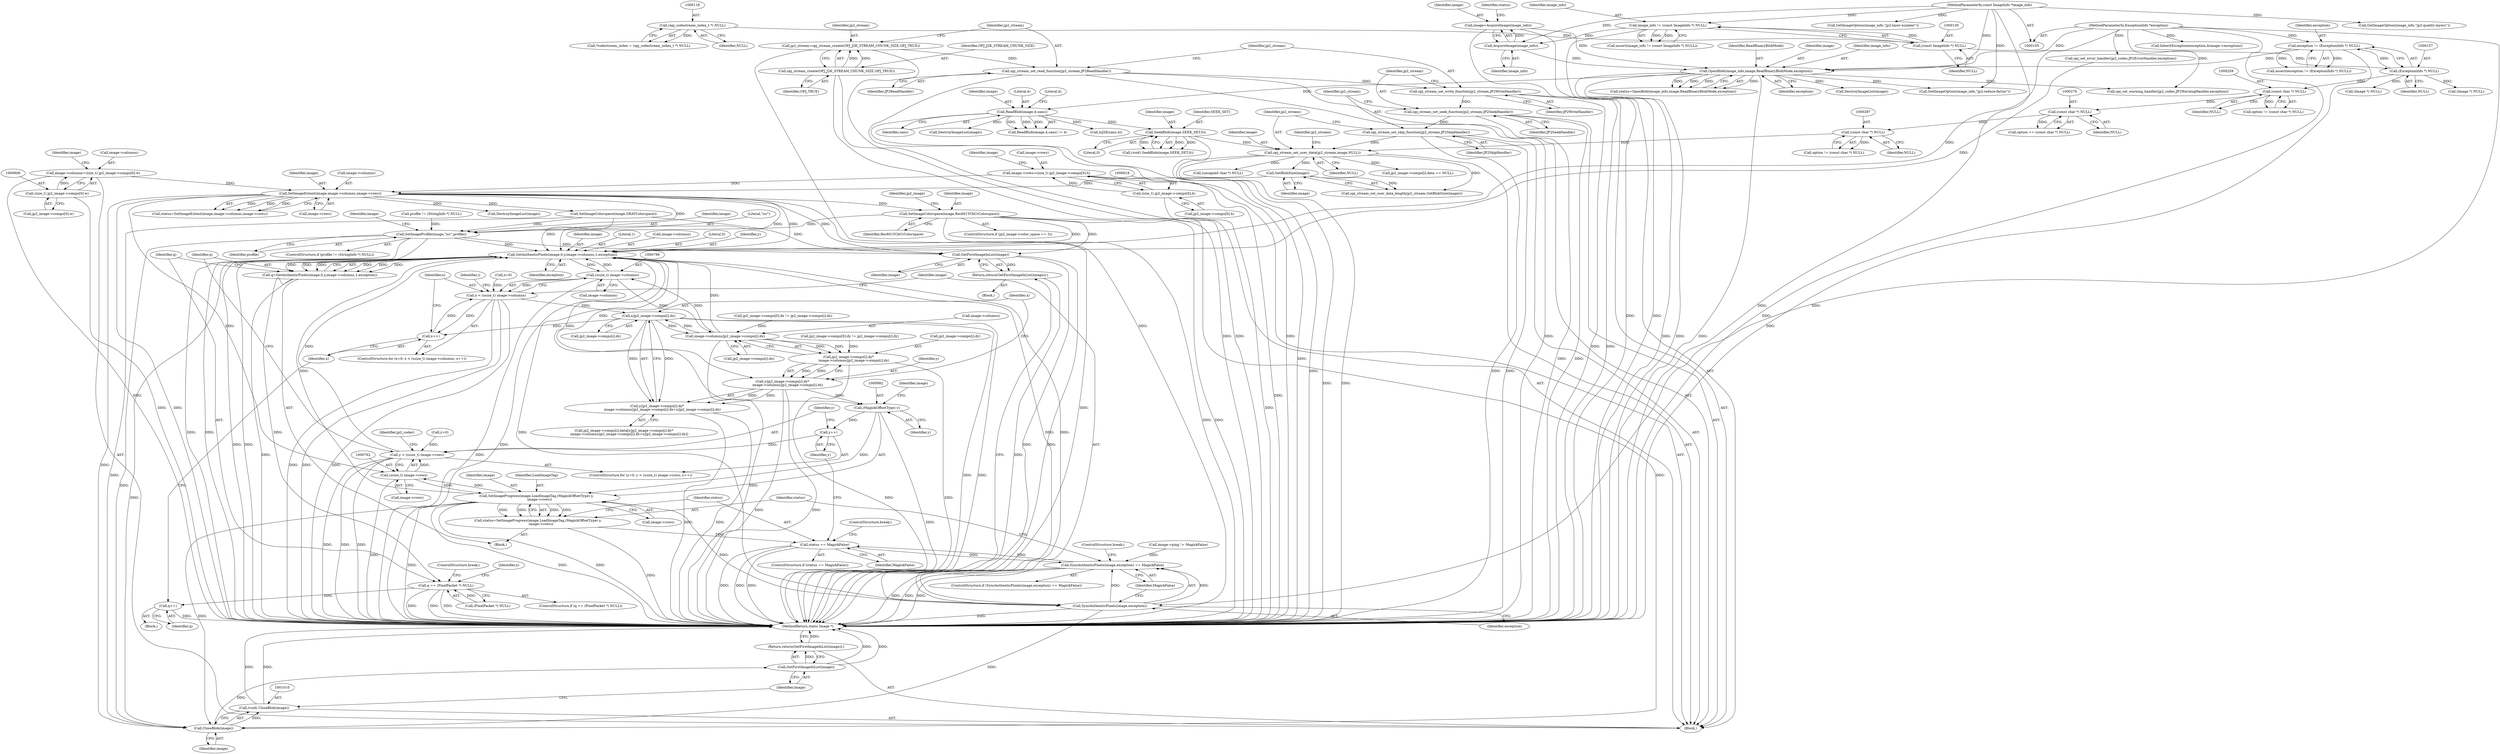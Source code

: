 digraph "0_ImageMagick_ac23b02ecb741e5de60f5235ea443790c88a0b80@pointer" {
"1000695" [label="(Call,SetImageColorspace(image,Rec601YCbCrColorspace))"];
"1000640" [label="(Call,SetImageExtent(image,image->columns,image->rows))"];
"1000331" [label="(Call,GetBlobSize(image))"];
"1000325" [label="(Call,opj_stream_set_user_data(jp2_stream,image,NULL))"];
"1000322" [label="(Call,opj_stream_set_skip_function(jp2_stream,JP2SkipHandler))"];
"1000319" [label="(Call,opj_stream_set_seek_function(jp2_stream,JP2SeekHandler))"];
"1000316" [label="(Call,opj_stream_set_write_function(jp2_stream,JP2WriteHandler))"];
"1000313" [label="(Call,opj_stream_set_read_function(jp2_stream,JP2ReadHandler))"];
"1000308" [label="(Call,jp2_stream=opj_stream_create(OPJ_J2K_STREAM_CHUNK_SIZE,OPJ_TRUE))"];
"1000310" [label="(Call,opj_stream_create(OPJ_J2K_STREAM_CHUNK_SIZE,OPJ_TRUE))"];
"1000207" [label="(Call,SeekBlob(image,SEEK_SET,0))"];
"1000191" [label="(Call,ReadBlob(image,4,sans))"];
"1000171" [label="(Call,OpenBlob(image_info,image,ReadBinaryBlobMode,exception))"];
"1000167" [label="(Call,AcquireImage(image_info))"];
"1000127" [label="(Call,image_info != (const ImageInfo *) NULL)"];
"1000106" [label="(MethodParameterIn,const ImageInfo *image_info)"];
"1000129" [label="(Call,(const ImageInfo *) NULL)"];
"1000117" [label="(Call,(opj_codestream_index_t *) NULL)"];
"1000165" [label="(Call,image=AcquireImage(image_info))"];
"1000154" [label="(Call,exception != (ExceptionInfo *) NULL)"];
"1000107" [label="(MethodParameterIn,ExceptionInfo *exception)"];
"1000156" [label="(Call,(ExceptionInfo *) NULL)"];
"1000286" [label="(Call,(const char *) NULL)"];
"1000275" [label="(Call,(const char *) NULL)"];
"1000258" [label="(Call,(const char *) NULL)"];
"1000601" [label="(Call,image->columns=(size_t) jp2_image->comps[0].w)"];
"1000605" [label="(Call,(size_t) jp2_image->comps[0].w)"];
"1000614" [label="(Call,image->rows=(size_t) jp2_image->comps[0].h)"];
"1000618" [label="(Call,(size_t) jp2_image->comps[0].h)"];
"1000734" [label="(Call,SetImageProfile(image,\"icc\",profile))"];
"1000753" [label="(Call,GetFirstImageInList(image))"];
"1000752" [label="(Return,return(GetFirstImageInList(image));)"];
"1000773" [label="(Call,GetAuthenticPixels(image,0,y,image->columns,1,exception))"];
"1000771" [label="(Call,q=GetAuthenticPixels(image,0,y,image->columns,1,exception))"];
"1000783" [label="(Call,q == (PixelPacket *) NULL)"];
"1000977" [label="(Call,q++)"];
"1000795" [label="(Call,(ssize_t) image->columns)"];
"1000793" [label="(Call,x < (ssize_t) image->columns)"];
"1000800" [label="(Call,x++)"];
"1000872" [label="(Call,x/jp2_image->comps[i].dx)"];
"1000861" [label="(Call,image->columns/jp2_image->comps[i].dx)"];
"1000853" [label="(Call,jp2_image->comps[i].dy*\n          image->columns/jp2_image->comps[i].dx)"];
"1000851" [label="(Call,y/jp2_image->comps[i].dy*\n          image->columns/jp2_image->comps[i].dx)"];
"1000850" [label="(Call,y/jp2_image->comps[i].dy*\n          image->columns/jp2_image->comps[i].dx+x/jp2_image->comps[i].dx)"];
"1000991" [label="(Call,(MagickOffsetType) y)"];
"1000766" [label="(Call,y++)"];
"1000759" [label="(Call,y < (ssize_t) image->rows)"];
"1000988" [label="(Call,SetImageProgress(image,LoadImageTag,(MagickOffsetType) y,\n      image->rows))"];
"1000761" [label="(Call,(ssize_t) image->rows)"];
"1000986" [label="(Call,status=SetImageProgress(image,LoadImageTag,(MagickOffsetType) y,\n      image->rows))"];
"1000998" [label="(Call,status == MagickFalse)"];
"1000980" [label="(Call,SyncAuthenticPixels(image,exception) == MagickFalse)"];
"1001011" [label="(Call,CloseBlob(image))"];
"1001009" [label="(Call,(void) CloseBlob(image))"];
"1001014" [label="(Call,GetFirstImageInList(image))"];
"1001013" [label="(Return,return(GetFirstImageInList(image));)"];
"1000981" [label="(Call,SyncAuthenticPixels(image,exception))"];
"1000783" [label="(Call,q == (PixelPacket *) NULL)"];
"1000755" [label="(ControlStructure,for (y=0; y < (ssize_t) image->rows; y++))"];
"1000754" [label="(Identifier,image)"];
"1000986" [label="(Call,status=SetImageProgress(image,LoadImageTag,(MagickOffsetType) y,\n      image->rows))"];
"1000782" [label="(ControlStructure,if (q == (PixelPacket *) NULL))"];
"1000195" [label="(Literal,4)"];
"1000202" [label="(Call,(Image *) NULL)"];
"1001011" [label="(Call,CloseBlob(image))"];
"1000115" [label="(Call,*codestream_index = (opj_codestream_index_t *) NULL)"];
"1000988" [label="(Call,SetImageProgress(image,LoadImageTag,(MagickOffsetType) y,\n      image->rows))"];
"1000653" [label="(Call,InheritException(exception,&image->exception))"];
"1000978" [label="(Identifier,q)"];
"1000191" [label="(Call,ReadBlob(image,4,sans))"];
"1000714" [label="(Call,(unsigned char *) NULL)"];
"1000759" [label="(Call,y < (ssize_t) image->rows)"];
"1000735" [label="(Identifier,image)"];
"1000616" [label="(Identifier,image)"];
"1000524" [label="(Call,jp2_image->comps[0].dx != jp2_image->comps[i].dx)"];
"1000166" [label="(Identifier,image)"];
"1000324" [label="(Identifier,JP2SkipHandler)"];
"1000756" [label="(Call,y=0)"];
"1000315" [label="(Identifier,JP2ReadHandler)"];
"1000982" [label="(Identifier,image)"];
"1000784" [label="(Identifier,q)"];
"1000640" [label="(Call,SetImageExtent(image,image->columns,image->rows))"];
"1000734" [label="(Call,SetImageProfile(image,\"icc\",profile))"];
"1000642" [label="(Call,image->columns)"];
"1000980" [label="(Call,SyncAuthenticPixels(image,exception) == MagickFalse)"];
"1000689" [label="(ControlStructure,if (jp2_image->color_space == 3))"];
"1000155" [label="(Identifier,exception)"];
"1000776" [label="(Identifier,y)"];
"1000861" [label="(Call,image->columns/jp2_image->comps[i].dx)"];
"1000328" [label="(Identifier,NULL)"];
"1000790" [label="(Call,x=0)"];
"1000774" [label="(Identifier,image)"];
"1000314" [label="(Identifier,jp2_stream)"];
"1000308" [label="(Call,jp2_stream=opj_stream_create(OPJ_J2K_STREAM_CHUNK_SIZE,OPJ_TRUE))"];
"1000190" [label="(Call,ReadBlob(image,4,sans) != 4)"];
"1000984" [label="(Identifier,MagickFalse)"];
"1000322" [label="(Call,opj_stream_set_skip_function(jp2_stream,JP2SkipHandler))"];
"1000243" [label="(Call,opj_set_error_handler(jp2_codec,JP2ErrorHandler,exception))"];
"1000587" [label="(Call,jp2_image->comps[i].data == NULL)"];
"1000638" [label="(Call,status=SetImageExtent(image,image->columns,image->rows))"];
"1000318" [label="(Identifier,JP2WriteHandler)"];
"1000312" [label="(Identifier,OPJ_TRUE)"];
"1000252" [label="(Call,GetImageOption(image_info,\"jp2:reduce-factor\"))"];
"1000106" [label="(MethodParameterIn,const ImageInfo *image_info)"];
"1000772" [label="(Identifier,q)"];
"1000129" [label="(Call,(const ImageInfo *) NULL)"];
"1000850" [label="(Call,y/jp2_image->comps[i].dy*\n          image->columns/jp2_image->comps[i].dx+x/jp2_image->comps[i].dx)"];
"1000674" [label="(Call,SetImageColorspace(image,GRAYColorspace))"];
"1000994" [label="(Call,image->rows)"];
"1000771" [label="(Call,q=GetAuthenticPixels(image,0,y,image->columns,1,exception))"];
"1000852" [label="(Identifier,y)"];
"1001013" [label="(Return,return(GetFirstImageInList(image));)"];
"1000761" [label="(Call,(ssize_t) image->rows)"];
"1000186" [label="(Call,(Image *) NULL)"];
"1000842" [label="(Call,jp2_image->comps[i].data[y/jp2_image->comps[i].dy*\n          image->columns/jp2_image->comps[i].dx+x/jp2_image->comps[i].dx])"];
"1000753" [label="(Call,GetFirstImageInList(image))"];
"1000325" [label="(Call,opj_stream_set_user_data(jp2_stream,image,NULL))"];
"1000766" [label="(Call,y++)"];
"1000258" [label="(Call,(const char *) NULL)"];
"1000119" [label="(Identifier,NULL)"];
"1000156" [label="(Call,(ExceptionInfo *) NULL)"];
"1000760" [label="(Identifier,y)"];
"1000605" [label="(Call,(size_t) jp2_image->comps[0].w)"];
"1000316" [label="(Call,opj_stream_set_write_function(jp2_stream,JP2WriteHandler))"];
"1000165" [label="(Call,image=AcquireImage(image_info))"];
"1000260" [label="(Identifier,NULL)"];
"1000311" [label="(Identifier,OPJ_J2K_STREAM_CHUNK_SIZE)"];
"1000737" [label="(Identifier,profile)"];
"1000192" [label="(Identifier,image)"];
"1000330" [label="(Identifier,jp2_stream)"];
"1000226" [label="(Call,IsJ2K(sans,4))"];
"1000194" [label="(Identifier,sans)"];
"1000797" [label="(Call,image->columns)"];
"1000987" [label="(Identifier,status)"];
"1000736" [label="(Literal,\"icc\")"];
"1000999" [label="(Identifier,status)"];
"1001015" [label="(Identifier,image)"];
"1001014" [label="(Call,GetFirstImageInList(image))"];
"1001016" [label="(MethodReturn,static Image *)"];
"1000175" [label="(Identifier,exception)"];
"1000872" [label="(Call,x/jp2_image->comps[i].dx)"];
"1000107" [label="(MethodParameterIn,ExceptionInfo *exception)"];
"1000205" [label="(Call,(void) SeekBlob(image,SEEK_SET,0))"];
"1000288" [label="(Identifier,NULL)"];
"1000629" [label="(Identifier,image)"];
"1000801" [label="(Identifier,x)"];
"1000320" [label="(Identifier,jp2_stream)"];
"1000981" [label="(Call,SyncAuthenticPixels(image,exception))"];
"1000601" [label="(Call,image->columns=(size_t) jp2_image->comps[0].w)"];
"1000785" [label="(Call,(PixelPacket *) NULL)"];
"1000277" [label="(Identifier,NULL)"];
"1000171" [label="(Call,OpenBlob(image_info,image,ReadBinaryBlobMode,exception))"];
"1000131" [label="(Identifier,NULL)"];
"1000602" [label="(Call,image->columns)"];
"1000645" [label="(Call,image->rows)"];
"1000660" [label="(Call,DestroyImageList(image))"];
"1000169" [label="(Call,status=OpenBlob(image_info,image,ReadBinaryBlobMode,exception))"];
"1000806" [label="(Identifier,i)"];
"1000781" [label="(Identifier,exception)"];
"1000789" [label="(ControlStructure,for (x=0; x < (ssize_t) image->columns; x++))"];
"1000313" [label="(Call,opj_stream_set_read_function(jp2_stream,JP2ReadHandler))"];
"1000209" [label="(Identifier,SEEK_SET)"];
"1000767" [label="(Identifier,y)"];
"1000323" [label="(Identifier,jp2_stream)"];
"1000540" [label="(Call,jp2_image->comps[0].dy != jp2_image->comps[i].dy)"];
"1000174" [label="(Identifier,ReadBinaryBlobMode)"];
"1000327" [label="(Identifier,image)"];
"1000310" [label="(Call,opj_stream_create(OPJ_J2K_STREAM_CHUNK_SIZE,OPJ_TRUE))"];
"1000607" [label="(Call,jp2_image->comps[0].w)"];
"1000752" [label="(Return,return(GetFirstImageInList(image));)"];
"1000780" [label="(Literal,1)"];
"1000983" [label="(Identifier,exception)"];
"1000977" [label="(Call,q++)"];
"1000777" [label="(Call,image->columns)"];
"1000773" [label="(Call,GetAuthenticPixels(image,0,y,image->columns,1,exception))"];
"1000618" [label="(Call,(size_t) jp2_image->comps[0].h)"];
"1000989" [label="(Identifier,image)"];
"1001009" [label="(Call,(void) CloseBlob(image))"];
"1000788" [label="(ControlStructure,break;)"];
"1001012" [label="(Identifier,image)"];
"1000173" [label="(Identifier,image)"];
"1000167" [label="(Call,AcquireImage(image_info))"];
"1000741" [label="(Identifier,image)"];
"1000800" [label="(Call,x++)"];
"1000997" [label="(ControlStructure,if (status == MagickFalse))"];
"1000269" [label="(Call,GetImageOption(image_info,\"jp2:quality-layers\"))"];
"1000979" [label="(ControlStructure,if (SyncAuthenticPixels(image,exception) == MagickFalse))"];
"1000991" [label="(Call,(MagickOffsetType) y)"];
"1001001" [label="(ControlStructure,break;)"];
"1000995" [label="(Identifier,image)"];
"1000641" [label="(Identifier,image)"];
"1000802" [label="(Block,)"];
"1000158" [label="(Identifier,NULL)"];
"1000993" [label="(Identifier,y)"];
"1000985" [label="(ControlStructure,break;)"];
"1000210" [label="(Literal,0)"];
"1000614" [label="(Call,image->rows=(size_t) jp2_image->comps[0].h)"];
"1000321" [label="(Identifier,JP2SeekHandler)"];
"1000199" [label="(Call,DestroyImageList(image))"];
"1000862" [label="(Call,image->columns)"];
"1000309" [label="(Identifier,jp2_stream)"];
"1000286" [label="(Call,(const char *) NULL)"];
"1000319" [label="(Call,opj_stream_set_seek_function(jp2_stream,JP2SeekHandler))"];
"1000744" [label="(Block,)"];
"1000326" [label="(Identifier,jp2_stream)"];
"1000331" [label="(Call,GetBlobSize(image))"];
"1001003" [label="(Identifier,jp2_codec)"];
"1000874" [label="(Call,jp2_image->comps[i].dx)"];
"1000873" [label="(Identifier,x)"];
"1000620" [label="(Call,jp2_image->comps[0].h)"];
"1000284" [label="(Call,option != (const char *) NULL)"];
"1000853" [label="(Call,jp2_image->comps[i].dy*\n          image->columns/jp2_image->comps[i].dx)"];
"1000207" [label="(Call,SeekBlob(image,SEEK_SET,0))"];
"1000865" [label="(Call,jp2_image->comps[i].dx)"];
"1000739" [label="(Call,image->ping != MagickFalse)"];
"1000695" [label="(Call,SetImageColorspace(image,Rec601YCbCrColorspace))"];
"1000108" [label="(Block,)"];
"1000696" [label="(Identifier,image)"];
"1000280" [label="(Call,GetImageOption(image_info,\"jp2:layer-number\"))"];
"1000275" [label="(Call,(const char *) NULL)"];
"1000317" [label="(Identifier,jp2_stream)"];
"1000273" [label="(Call,option == (const char *) NULL)"];
"1000128" [label="(Identifier,image_info)"];
"1000775" [label="(Literal,0)"];
"1000794" [label="(Identifier,x)"];
"1000729" [label="(Call,profile != (StringInfo *) NULL)"];
"1000728" [label="(ControlStructure,if (profile != (StringInfo *) NULL))"];
"1000170" [label="(Identifier,status)"];
"1000126" [label="(Call,assert(image_info != (const ImageInfo *) NULL))"];
"1000208" [label="(Identifier,image)"];
"1000153" [label="(Call,assert(exception != (ExceptionInfo *) NULL))"];
"1000998" [label="(Call,status == MagickFalse)"];
"1000117" [label="(Call,(opj_codestream_index_t *) NULL)"];
"1000763" [label="(Call,image->rows)"];
"1000183" [label="(Call,DestroyImageList(image))"];
"1000697" [label="(Identifier,Rec601YCbCrColorspace)"];
"1000793" [label="(Call,x < (ssize_t) image->columns)"];
"1000329" [label="(Call,opj_stream_set_user_data_length(jp2_stream,GetBlobSize(image)))"];
"1000332" [label="(Identifier,image)"];
"1000851" [label="(Call,y/jp2_image->comps[i].dy*\n          image->columns/jp2_image->comps[i].dx)"];
"1000990" [label="(Identifier,LoadImageTag)"];
"1000168" [label="(Identifier,image_info)"];
"1000768" [label="(Block,)"];
"1000701" [label="(Identifier,jp2_image)"];
"1000154" [label="(Call,exception != (ExceptionInfo *) NULL)"];
"1000795" [label="(Call,(ssize_t) image->columns)"];
"1000854" [label="(Call,jp2_image->comps[i].dy)"];
"1001000" [label="(Identifier,MagickFalse)"];
"1000791" [label="(Identifier,x)"];
"1000615" [label="(Call,image->rows)"];
"1000256" [label="(Call,option != (const char *) NULL)"];
"1000193" [label="(Literal,4)"];
"1000127" [label="(Call,image_info != (const ImageInfo *) NULL)"];
"1000172" [label="(Identifier,image_info)"];
"1000239" [label="(Call,opj_set_warning_handler(jp2_codec,JP2WarningHandler,exception))"];
"1000695" -> "1000689"  [label="AST: "];
"1000695" -> "1000697"  [label="CFG: "];
"1000696" -> "1000695"  [label="AST: "];
"1000697" -> "1000695"  [label="AST: "];
"1000701" -> "1000695"  [label="CFG: "];
"1000695" -> "1001016"  [label="DDG: "];
"1000695" -> "1001016"  [label="DDG: "];
"1000640" -> "1000695"  [label="DDG: "];
"1000695" -> "1000734"  [label="DDG: "];
"1000695" -> "1000753"  [label="DDG: "];
"1000695" -> "1000773"  [label="DDG: "];
"1000695" -> "1001011"  [label="DDG: "];
"1000640" -> "1000638"  [label="AST: "];
"1000640" -> "1000645"  [label="CFG: "];
"1000641" -> "1000640"  [label="AST: "];
"1000642" -> "1000640"  [label="AST: "];
"1000645" -> "1000640"  [label="AST: "];
"1000638" -> "1000640"  [label="CFG: "];
"1000640" -> "1001016"  [label="DDG: "];
"1000640" -> "1001016"  [label="DDG: "];
"1000640" -> "1000638"  [label="DDG: "];
"1000640" -> "1000638"  [label="DDG: "];
"1000640" -> "1000638"  [label="DDG: "];
"1000331" -> "1000640"  [label="DDG: "];
"1000601" -> "1000640"  [label="DDG: "];
"1000614" -> "1000640"  [label="DDG: "];
"1000640" -> "1000660"  [label="DDG: "];
"1000640" -> "1000674"  [label="DDG: "];
"1000640" -> "1000734"  [label="DDG: "];
"1000640" -> "1000753"  [label="DDG: "];
"1000640" -> "1000761"  [label="DDG: "];
"1000640" -> "1000773"  [label="DDG: "];
"1000640" -> "1000773"  [label="DDG: "];
"1000640" -> "1001011"  [label="DDG: "];
"1000331" -> "1000329"  [label="AST: "];
"1000331" -> "1000332"  [label="CFG: "];
"1000332" -> "1000331"  [label="AST: "];
"1000329" -> "1000331"  [label="CFG: "];
"1000331" -> "1000329"  [label="DDG: "];
"1000325" -> "1000331"  [label="DDG: "];
"1000325" -> "1000108"  [label="AST: "];
"1000325" -> "1000328"  [label="CFG: "];
"1000326" -> "1000325"  [label="AST: "];
"1000327" -> "1000325"  [label="AST: "];
"1000328" -> "1000325"  [label="AST: "];
"1000330" -> "1000325"  [label="CFG: "];
"1000325" -> "1001016"  [label="DDG: "];
"1000325" -> "1001016"  [label="DDG: "];
"1000322" -> "1000325"  [label="DDG: "];
"1000207" -> "1000325"  [label="DDG: "];
"1000286" -> "1000325"  [label="DDG: "];
"1000325" -> "1000329"  [label="DDG: "];
"1000325" -> "1000587"  [label="DDG: "];
"1000325" -> "1000714"  [label="DDG: "];
"1000322" -> "1000108"  [label="AST: "];
"1000322" -> "1000324"  [label="CFG: "];
"1000323" -> "1000322"  [label="AST: "];
"1000324" -> "1000322"  [label="AST: "];
"1000326" -> "1000322"  [label="CFG: "];
"1000322" -> "1001016"  [label="DDG: "];
"1000322" -> "1001016"  [label="DDG: "];
"1000319" -> "1000322"  [label="DDG: "];
"1000319" -> "1000108"  [label="AST: "];
"1000319" -> "1000321"  [label="CFG: "];
"1000320" -> "1000319"  [label="AST: "];
"1000321" -> "1000319"  [label="AST: "];
"1000323" -> "1000319"  [label="CFG: "];
"1000319" -> "1001016"  [label="DDG: "];
"1000319" -> "1001016"  [label="DDG: "];
"1000316" -> "1000319"  [label="DDG: "];
"1000316" -> "1000108"  [label="AST: "];
"1000316" -> "1000318"  [label="CFG: "];
"1000317" -> "1000316"  [label="AST: "];
"1000318" -> "1000316"  [label="AST: "];
"1000320" -> "1000316"  [label="CFG: "];
"1000316" -> "1001016"  [label="DDG: "];
"1000316" -> "1001016"  [label="DDG: "];
"1000313" -> "1000316"  [label="DDG: "];
"1000313" -> "1000108"  [label="AST: "];
"1000313" -> "1000315"  [label="CFG: "];
"1000314" -> "1000313"  [label="AST: "];
"1000315" -> "1000313"  [label="AST: "];
"1000317" -> "1000313"  [label="CFG: "];
"1000313" -> "1001016"  [label="DDG: "];
"1000313" -> "1001016"  [label="DDG: "];
"1000308" -> "1000313"  [label="DDG: "];
"1000308" -> "1000108"  [label="AST: "];
"1000308" -> "1000310"  [label="CFG: "];
"1000309" -> "1000308"  [label="AST: "];
"1000310" -> "1000308"  [label="AST: "];
"1000314" -> "1000308"  [label="CFG: "];
"1000308" -> "1001016"  [label="DDG: "];
"1000310" -> "1000308"  [label="DDG: "];
"1000310" -> "1000308"  [label="DDG: "];
"1000310" -> "1000312"  [label="CFG: "];
"1000311" -> "1000310"  [label="AST: "];
"1000312" -> "1000310"  [label="AST: "];
"1000310" -> "1001016"  [label="DDG: "];
"1000310" -> "1001016"  [label="DDG: "];
"1000207" -> "1000205"  [label="AST: "];
"1000207" -> "1000210"  [label="CFG: "];
"1000208" -> "1000207"  [label="AST: "];
"1000209" -> "1000207"  [label="AST: "];
"1000210" -> "1000207"  [label="AST: "];
"1000205" -> "1000207"  [label="CFG: "];
"1000207" -> "1001016"  [label="DDG: "];
"1000207" -> "1000205"  [label="DDG: "];
"1000207" -> "1000205"  [label="DDG: "];
"1000207" -> "1000205"  [label="DDG: "];
"1000191" -> "1000207"  [label="DDG: "];
"1000191" -> "1000190"  [label="AST: "];
"1000191" -> "1000194"  [label="CFG: "];
"1000192" -> "1000191"  [label="AST: "];
"1000193" -> "1000191"  [label="AST: "];
"1000194" -> "1000191"  [label="AST: "];
"1000195" -> "1000191"  [label="CFG: "];
"1000191" -> "1001016"  [label="DDG: "];
"1000191" -> "1000190"  [label="DDG: "];
"1000191" -> "1000190"  [label="DDG: "];
"1000191" -> "1000190"  [label="DDG: "];
"1000171" -> "1000191"  [label="DDG: "];
"1000191" -> "1000199"  [label="DDG: "];
"1000191" -> "1000226"  [label="DDG: "];
"1000171" -> "1000169"  [label="AST: "];
"1000171" -> "1000175"  [label="CFG: "];
"1000172" -> "1000171"  [label="AST: "];
"1000173" -> "1000171"  [label="AST: "];
"1000174" -> "1000171"  [label="AST: "];
"1000175" -> "1000171"  [label="AST: "];
"1000169" -> "1000171"  [label="CFG: "];
"1000171" -> "1001016"  [label="DDG: "];
"1000171" -> "1001016"  [label="DDG: "];
"1000171" -> "1001016"  [label="DDG: "];
"1000171" -> "1000169"  [label="DDG: "];
"1000171" -> "1000169"  [label="DDG: "];
"1000171" -> "1000169"  [label="DDG: "];
"1000171" -> "1000169"  [label="DDG: "];
"1000167" -> "1000171"  [label="DDG: "];
"1000106" -> "1000171"  [label="DDG: "];
"1000165" -> "1000171"  [label="DDG: "];
"1000154" -> "1000171"  [label="DDG: "];
"1000107" -> "1000171"  [label="DDG: "];
"1000171" -> "1000183"  [label="DDG: "];
"1000171" -> "1000239"  [label="DDG: "];
"1000171" -> "1000252"  [label="DDG: "];
"1000167" -> "1000165"  [label="AST: "];
"1000167" -> "1000168"  [label="CFG: "];
"1000168" -> "1000167"  [label="AST: "];
"1000165" -> "1000167"  [label="CFG: "];
"1000167" -> "1000165"  [label="DDG: "];
"1000127" -> "1000167"  [label="DDG: "];
"1000106" -> "1000167"  [label="DDG: "];
"1000127" -> "1000126"  [label="AST: "];
"1000127" -> "1000129"  [label="CFG: "];
"1000128" -> "1000127"  [label="AST: "];
"1000129" -> "1000127"  [label="AST: "];
"1000126" -> "1000127"  [label="CFG: "];
"1000127" -> "1001016"  [label="DDG: "];
"1000127" -> "1000126"  [label="DDG: "];
"1000127" -> "1000126"  [label="DDG: "];
"1000106" -> "1000127"  [label="DDG: "];
"1000129" -> "1000127"  [label="DDG: "];
"1000106" -> "1000105"  [label="AST: "];
"1000106" -> "1001016"  [label="DDG: "];
"1000106" -> "1000252"  [label="DDG: "];
"1000106" -> "1000269"  [label="DDG: "];
"1000106" -> "1000280"  [label="DDG: "];
"1000129" -> "1000131"  [label="CFG: "];
"1000130" -> "1000129"  [label="AST: "];
"1000131" -> "1000129"  [label="AST: "];
"1000117" -> "1000129"  [label="DDG: "];
"1000129" -> "1000156"  [label="DDG: "];
"1000117" -> "1000115"  [label="AST: "];
"1000117" -> "1000119"  [label="CFG: "];
"1000118" -> "1000117"  [label="AST: "];
"1000119" -> "1000117"  [label="AST: "];
"1000115" -> "1000117"  [label="CFG: "];
"1000117" -> "1000115"  [label="DDG: "];
"1000165" -> "1000108"  [label="AST: "];
"1000166" -> "1000165"  [label="AST: "];
"1000170" -> "1000165"  [label="CFG: "];
"1000165" -> "1001016"  [label="DDG: "];
"1000154" -> "1000153"  [label="AST: "];
"1000154" -> "1000156"  [label="CFG: "];
"1000155" -> "1000154"  [label="AST: "];
"1000156" -> "1000154"  [label="AST: "];
"1000153" -> "1000154"  [label="CFG: "];
"1000154" -> "1001016"  [label="DDG: "];
"1000154" -> "1000153"  [label="DDG: "];
"1000154" -> "1000153"  [label="DDG: "];
"1000107" -> "1000154"  [label="DDG: "];
"1000156" -> "1000154"  [label="DDG: "];
"1000107" -> "1000105"  [label="AST: "];
"1000107" -> "1001016"  [label="DDG: "];
"1000107" -> "1000239"  [label="DDG: "];
"1000107" -> "1000243"  [label="DDG: "];
"1000107" -> "1000653"  [label="DDG: "];
"1000107" -> "1000773"  [label="DDG: "];
"1000107" -> "1000981"  [label="DDG: "];
"1000156" -> "1000158"  [label="CFG: "];
"1000157" -> "1000156"  [label="AST: "];
"1000158" -> "1000156"  [label="AST: "];
"1000156" -> "1000186"  [label="DDG: "];
"1000156" -> "1000202"  [label="DDG: "];
"1000156" -> "1000258"  [label="DDG: "];
"1000286" -> "1000284"  [label="AST: "];
"1000286" -> "1000288"  [label="CFG: "];
"1000287" -> "1000286"  [label="AST: "];
"1000288" -> "1000286"  [label="AST: "];
"1000284" -> "1000286"  [label="CFG: "];
"1000286" -> "1000284"  [label="DDG: "];
"1000275" -> "1000286"  [label="DDG: "];
"1000275" -> "1000273"  [label="AST: "];
"1000275" -> "1000277"  [label="CFG: "];
"1000276" -> "1000275"  [label="AST: "];
"1000277" -> "1000275"  [label="AST: "];
"1000273" -> "1000275"  [label="CFG: "];
"1000275" -> "1000273"  [label="DDG: "];
"1000258" -> "1000275"  [label="DDG: "];
"1000258" -> "1000256"  [label="AST: "];
"1000258" -> "1000260"  [label="CFG: "];
"1000259" -> "1000258"  [label="AST: "];
"1000260" -> "1000258"  [label="AST: "];
"1000256" -> "1000258"  [label="CFG: "];
"1000258" -> "1000256"  [label="DDG: "];
"1000601" -> "1000108"  [label="AST: "];
"1000601" -> "1000605"  [label="CFG: "];
"1000602" -> "1000601"  [label="AST: "];
"1000605" -> "1000601"  [label="AST: "];
"1000616" -> "1000601"  [label="CFG: "];
"1000601" -> "1001016"  [label="DDG: "];
"1000605" -> "1000601"  [label="DDG: "];
"1000605" -> "1000607"  [label="CFG: "];
"1000606" -> "1000605"  [label="AST: "];
"1000607" -> "1000605"  [label="AST: "];
"1000605" -> "1001016"  [label="DDG: "];
"1000614" -> "1000108"  [label="AST: "];
"1000614" -> "1000618"  [label="CFG: "];
"1000615" -> "1000614"  [label="AST: "];
"1000618" -> "1000614"  [label="AST: "];
"1000629" -> "1000614"  [label="CFG: "];
"1000614" -> "1001016"  [label="DDG: "];
"1000618" -> "1000614"  [label="DDG: "];
"1000618" -> "1000620"  [label="CFG: "];
"1000619" -> "1000618"  [label="AST: "];
"1000620" -> "1000618"  [label="AST: "];
"1000618" -> "1001016"  [label="DDG: "];
"1000734" -> "1000728"  [label="AST: "];
"1000734" -> "1000737"  [label="CFG: "];
"1000735" -> "1000734"  [label="AST: "];
"1000736" -> "1000734"  [label="AST: "];
"1000737" -> "1000734"  [label="AST: "];
"1000741" -> "1000734"  [label="CFG: "];
"1000734" -> "1001016"  [label="DDG: "];
"1000734" -> "1001016"  [label="DDG: "];
"1000674" -> "1000734"  [label="DDG: "];
"1000729" -> "1000734"  [label="DDG: "];
"1000734" -> "1000753"  [label="DDG: "];
"1000734" -> "1000773"  [label="DDG: "];
"1000734" -> "1001011"  [label="DDG: "];
"1000753" -> "1000752"  [label="AST: "];
"1000753" -> "1000754"  [label="CFG: "];
"1000754" -> "1000753"  [label="AST: "];
"1000752" -> "1000753"  [label="CFG: "];
"1000753" -> "1001016"  [label="DDG: "];
"1000753" -> "1001016"  [label="DDG: "];
"1000753" -> "1000752"  [label="DDG: "];
"1000674" -> "1000753"  [label="DDG: "];
"1000752" -> "1000744"  [label="AST: "];
"1001016" -> "1000752"  [label="CFG: "];
"1000752" -> "1001016"  [label="DDG: "];
"1000773" -> "1000771"  [label="AST: "];
"1000773" -> "1000781"  [label="CFG: "];
"1000774" -> "1000773"  [label="AST: "];
"1000775" -> "1000773"  [label="AST: "];
"1000776" -> "1000773"  [label="AST: "];
"1000777" -> "1000773"  [label="AST: "];
"1000780" -> "1000773"  [label="AST: "];
"1000781" -> "1000773"  [label="AST: "];
"1000771" -> "1000773"  [label="CFG: "];
"1000773" -> "1001016"  [label="DDG: "];
"1000773" -> "1001016"  [label="DDG: "];
"1000773" -> "1001016"  [label="DDG: "];
"1000773" -> "1000771"  [label="DDG: "];
"1000773" -> "1000771"  [label="DDG: "];
"1000773" -> "1000771"  [label="DDG: "];
"1000773" -> "1000771"  [label="DDG: "];
"1000773" -> "1000771"  [label="DDG: "];
"1000773" -> "1000771"  [label="DDG: "];
"1000988" -> "1000773"  [label="DDG: "];
"1000674" -> "1000773"  [label="DDG: "];
"1000759" -> "1000773"  [label="DDG: "];
"1000795" -> "1000773"  [label="DDG: "];
"1000861" -> "1000773"  [label="DDG: "];
"1000981" -> "1000773"  [label="DDG: "];
"1000243" -> "1000773"  [label="DDG: "];
"1000773" -> "1000795"  [label="DDG: "];
"1000773" -> "1000851"  [label="DDG: "];
"1000773" -> "1000981"  [label="DDG: "];
"1000773" -> "1000981"  [label="DDG: "];
"1000773" -> "1000991"  [label="DDG: "];
"1000773" -> "1001011"  [label="DDG: "];
"1000771" -> "1000768"  [label="AST: "];
"1000772" -> "1000771"  [label="AST: "];
"1000784" -> "1000771"  [label="CFG: "];
"1000771" -> "1001016"  [label="DDG: "];
"1000771" -> "1000783"  [label="DDG: "];
"1000783" -> "1000782"  [label="AST: "];
"1000783" -> "1000785"  [label="CFG: "];
"1000784" -> "1000783"  [label="AST: "];
"1000785" -> "1000783"  [label="AST: "];
"1000788" -> "1000783"  [label="CFG: "];
"1000791" -> "1000783"  [label="CFG: "];
"1000783" -> "1001016"  [label="DDG: "];
"1000783" -> "1001016"  [label="DDG: "];
"1000783" -> "1001016"  [label="DDG: "];
"1000785" -> "1000783"  [label="DDG: "];
"1000783" -> "1000977"  [label="DDG: "];
"1000977" -> "1000802"  [label="AST: "];
"1000977" -> "1000978"  [label="CFG: "];
"1000978" -> "1000977"  [label="AST: "];
"1000801" -> "1000977"  [label="CFG: "];
"1000977" -> "1001016"  [label="DDG: "];
"1000795" -> "1000793"  [label="AST: "];
"1000795" -> "1000797"  [label="CFG: "];
"1000796" -> "1000795"  [label="AST: "];
"1000797" -> "1000795"  [label="AST: "];
"1000793" -> "1000795"  [label="CFG: "];
"1000795" -> "1001016"  [label="DDG: "];
"1000795" -> "1000793"  [label="DDG: "];
"1000861" -> "1000795"  [label="DDG: "];
"1000795" -> "1000861"  [label="DDG: "];
"1000793" -> "1000789"  [label="AST: "];
"1000794" -> "1000793"  [label="AST: "];
"1000806" -> "1000793"  [label="CFG: "];
"1000982" -> "1000793"  [label="CFG: "];
"1000793" -> "1001016"  [label="DDG: "];
"1000793" -> "1001016"  [label="DDG: "];
"1000793" -> "1001016"  [label="DDG: "];
"1000790" -> "1000793"  [label="DDG: "];
"1000800" -> "1000793"  [label="DDG: "];
"1000793" -> "1000800"  [label="DDG: "];
"1000793" -> "1000872"  [label="DDG: "];
"1000800" -> "1000789"  [label="AST: "];
"1000800" -> "1000801"  [label="CFG: "];
"1000801" -> "1000800"  [label="AST: "];
"1000794" -> "1000800"  [label="CFG: "];
"1000872" -> "1000800"  [label="DDG: "];
"1000872" -> "1000850"  [label="AST: "];
"1000872" -> "1000874"  [label="CFG: "];
"1000873" -> "1000872"  [label="AST: "];
"1000874" -> "1000872"  [label="AST: "];
"1000850" -> "1000872"  [label="CFG: "];
"1000872" -> "1001016"  [label="DDG: "];
"1000872" -> "1001016"  [label="DDG: "];
"1000872" -> "1000861"  [label="DDG: "];
"1000872" -> "1000850"  [label="DDG: "];
"1000872" -> "1000850"  [label="DDG: "];
"1000861" -> "1000872"  [label="DDG: "];
"1000861" -> "1000853"  [label="AST: "];
"1000861" -> "1000865"  [label="CFG: "];
"1000862" -> "1000861"  [label="AST: "];
"1000865" -> "1000861"  [label="AST: "];
"1000853" -> "1000861"  [label="CFG: "];
"1000861" -> "1001016"  [label="DDG: "];
"1000861" -> "1000853"  [label="DDG: "];
"1000861" -> "1000853"  [label="DDG: "];
"1000524" -> "1000861"  [label="DDG: "];
"1000853" -> "1000851"  [label="AST: "];
"1000854" -> "1000853"  [label="AST: "];
"1000851" -> "1000853"  [label="CFG: "];
"1000853" -> "1001016"  [label="DDG: "];
"1000853" -> "1001016"  [label="DDG: "];
"1000853" -> "1000851"  [label="DDG: "];
"1000853" -> "1000851"  [label="DDG: "];
"1000540" -> "1000853"  [label="DDG: "];
"1000851" -> "1000850"  [label="AST: "];
"1000852" -> "1000851"  [label="AST: "];
"1000873" -> "1000851"  [label="CFG: "];
"1000851" -> "1001016"  [label="DDG: "];
"1000851" -> "1001016"  [label="DDG: "];
"1000851" -> "1000850"  [label="DDG: "];
"1000851" -> "1000850"  [label="DDG: "];
"1000851" -> "1000991"  [label="DDG: "];
"1000850" -> "1000842"  [label="AST: "];
"1000842" -> "1000850"  [label="CFG: "];
"1000850" -> "1001016"  [label="DDG: "];
"1000850" -> "1001016"  [label="DDG: "];
"1000991" -> "1000988"  [label="AST: "];
"1000991" -> "1000993"  [label="CFG: "];
"1000992" -> "1000991"  [label="AST: "];
"1000993" -> "1000991"  [label="AST: "];
"1000995" -> "1000991"  [label="CFG: "];
"1000991" -> "1001016"  [label="DDG: "];
"1000991" -> "1000766"  [label="DDG: "];
"1000991" -> "1000988"  [label="DDG: "];
"1000766" -> "1000755"  [label="AST: "];
"1000766" -> "1000767"  [label="CFG: "];
"1000767" -> "1000766"  [label="AST: "];
"1000760" -> "1000766"  [label="CFG: "];
"1000766" -> "1000759"  [label="DDG: "];
"1000759" -> "1000755"  [label="AST: "];
"1000759" -> "1000761"  [label="CFG: "];
"1000760" -> "1000759"  [label="AST: "];
"1000761" -> "1000759"  [label="AST: "];
"1000772" -> "1000759"  [label="CFG: "];
"1001003" -> "1000759"  [label="CFG: "];
"1000759" -> "1001016"  [label="DDG: "];
"1000759" -> "1001016"  [label="DDG: "];
"1000759" -> "1001016"  [label="DDG: "];
"1000756" -> "1000759"  [label="DDG: "];
"1000761" -> "1000759"  [label="DDG: "];
"1000988" -> "1000986"  [label="AST: "];
"1000988" -> "1000994"  [label="CFG: "];
"1000989" -> "1000988"  [label="AST: "];
"1000990" -> "1000988"  [label="AST: "];
"1000994" -> "1000988"  [label="AST: "];
"1000986" -> "1000988"  [label="CFG: "];
"1000988" -> "1001016"  [label="DDG: "];
"1000988" -> "1001016"  [label="DDG: "];
"1000988" -> "1001016"  [label="DDG: "];
"1000988" -> "1000761"  [label="DDG: "];
"1000988" -> "1000986"  [label="DDG: "];
"1000988" -> "1000986"  [label="DDG: "];
"1000988" -> "1000986"  [label="DDG: "];
"1000988" -> "1000986"  [label="DDG: "];
"1000981" -> "1000988"  [label="DDG: "];
"1000761" -> "1000988"  [label="DDG: "];
"1000988" -> "1001011"  [label="DDG: "];
"1000761" -> "1000763"  [label="CFG: "];
"1000762" -> "1000761"  [label="AST: "];
"1000763" -> "1000761"  [label="AST: "];
"1000761" -> "1001016"  [label="DDG: "];
"1000986" -> "1000768"  [label="AST: "];
"1000987" -> "1000986"  [label="AST: "];
"1000999" -> "1000986"  [label="CFG: "];
"1000986" -> "1001016"  [label="DDG: "];
"1000986" -> "1000998"  [label="DDG: "];
"1000998" -> "1000997"  [label="AST: "];
"1000998" -> "1001000"  [label="CFG: "];
"1000999" -> "1000998"  [label="AST: "];
"1001000" -> "1000998"  [label="AST: "];
"1001001" -> "1000998"  [label="CFG: "];
"1000767" -> "1000998"  [label="CFG: "];
"1000998" -> "1001016"  [label="DDG: "];
"1000998" -> "1001016"  [label="DDG: "];
"1000998" -> "1001016"  [label="DDG: "];
"1000998" -> "1000980"  [label="DDG: "];
"1000980" -> "1000998"  [label="DDG: "];
"1000980" -> "1000979"  [label="AST: "];
"1000980" -> "1000984"  [label="CFG: "];
"1000981" -> "1000980"  [label="AST: "];
"1000984" -> "1000980"  [label="AST: "];
"1000985" -> "1000980"  [label="CFG: "];
"1000987" -> "1000980"  [label="CFG: "];
"1000980" -> "1001016"  [label="DDG: "];
"1000980" -> "1001016"  [label="DDG: "];
"1000980" -> "1001016"  [label="DDG: "];
"1000981" -> "1000980"  [label="DDG: "];
"1000981" -> "1000980"  [label="DDG: "];
"1000739" -> "1000980"  [label="DDG: "];
"1001011" -> "1001009"  [label="AST: "];
"1001011" -> "1001012"  [label="CFG: "];
"1001012" -> "1001011"  [label="AST: "];
"1001009" -> "1001011"  [label="CFG: "];
"1001011" -> "1001009"  [label="DDG: "];
"1000981" -> "1001011"  [label="DDG: "];
"1000674" -> "1001011"  [label="DDG: "];
"1001011" -> "1001014"  [label="DDG: "];
"1001009" -> "1000108"  [label="AST: "];
"1001010" -> "1001009"  [label="AST: "];
"1001015" -> "1001009"  [label="CFG: "];
"1001009" -> "1001016"  [label="DDG: "];
"1001009" -> "1001016"  [label="DDG: "];
"1001014" -> "1001013"  [label="AST: "];
"1001014" -> "1001015"  [label="CFG: "];
"1001015" -> "1001014"  [label="AST: "];
"1001013" -> "1001014"  [label="CFG: "];
"1001014" -> "1001016"  [label="DDG: "];
"1001014" -> "1001016"  [label="DDG: "];
"1001014" -> "1001013"  [label="DDG: "];
"1001013" -> "1000108"  [label="AST: "];
"1001016" -> "1001013"  [label="CFG: "];
"1001013" -> "1001016"  [label="DDG: "];
"1000981" -> "1000983"  [label="CFG: "];
"1000982" -> "1000981"  [label="AST: "];
"1000983" -> "1000981"  [label="AST: "];
"1000984" -> "1000981"  [label="CFG: "];
"1000981" -> "1001016"  [label="DDG: "];
}
